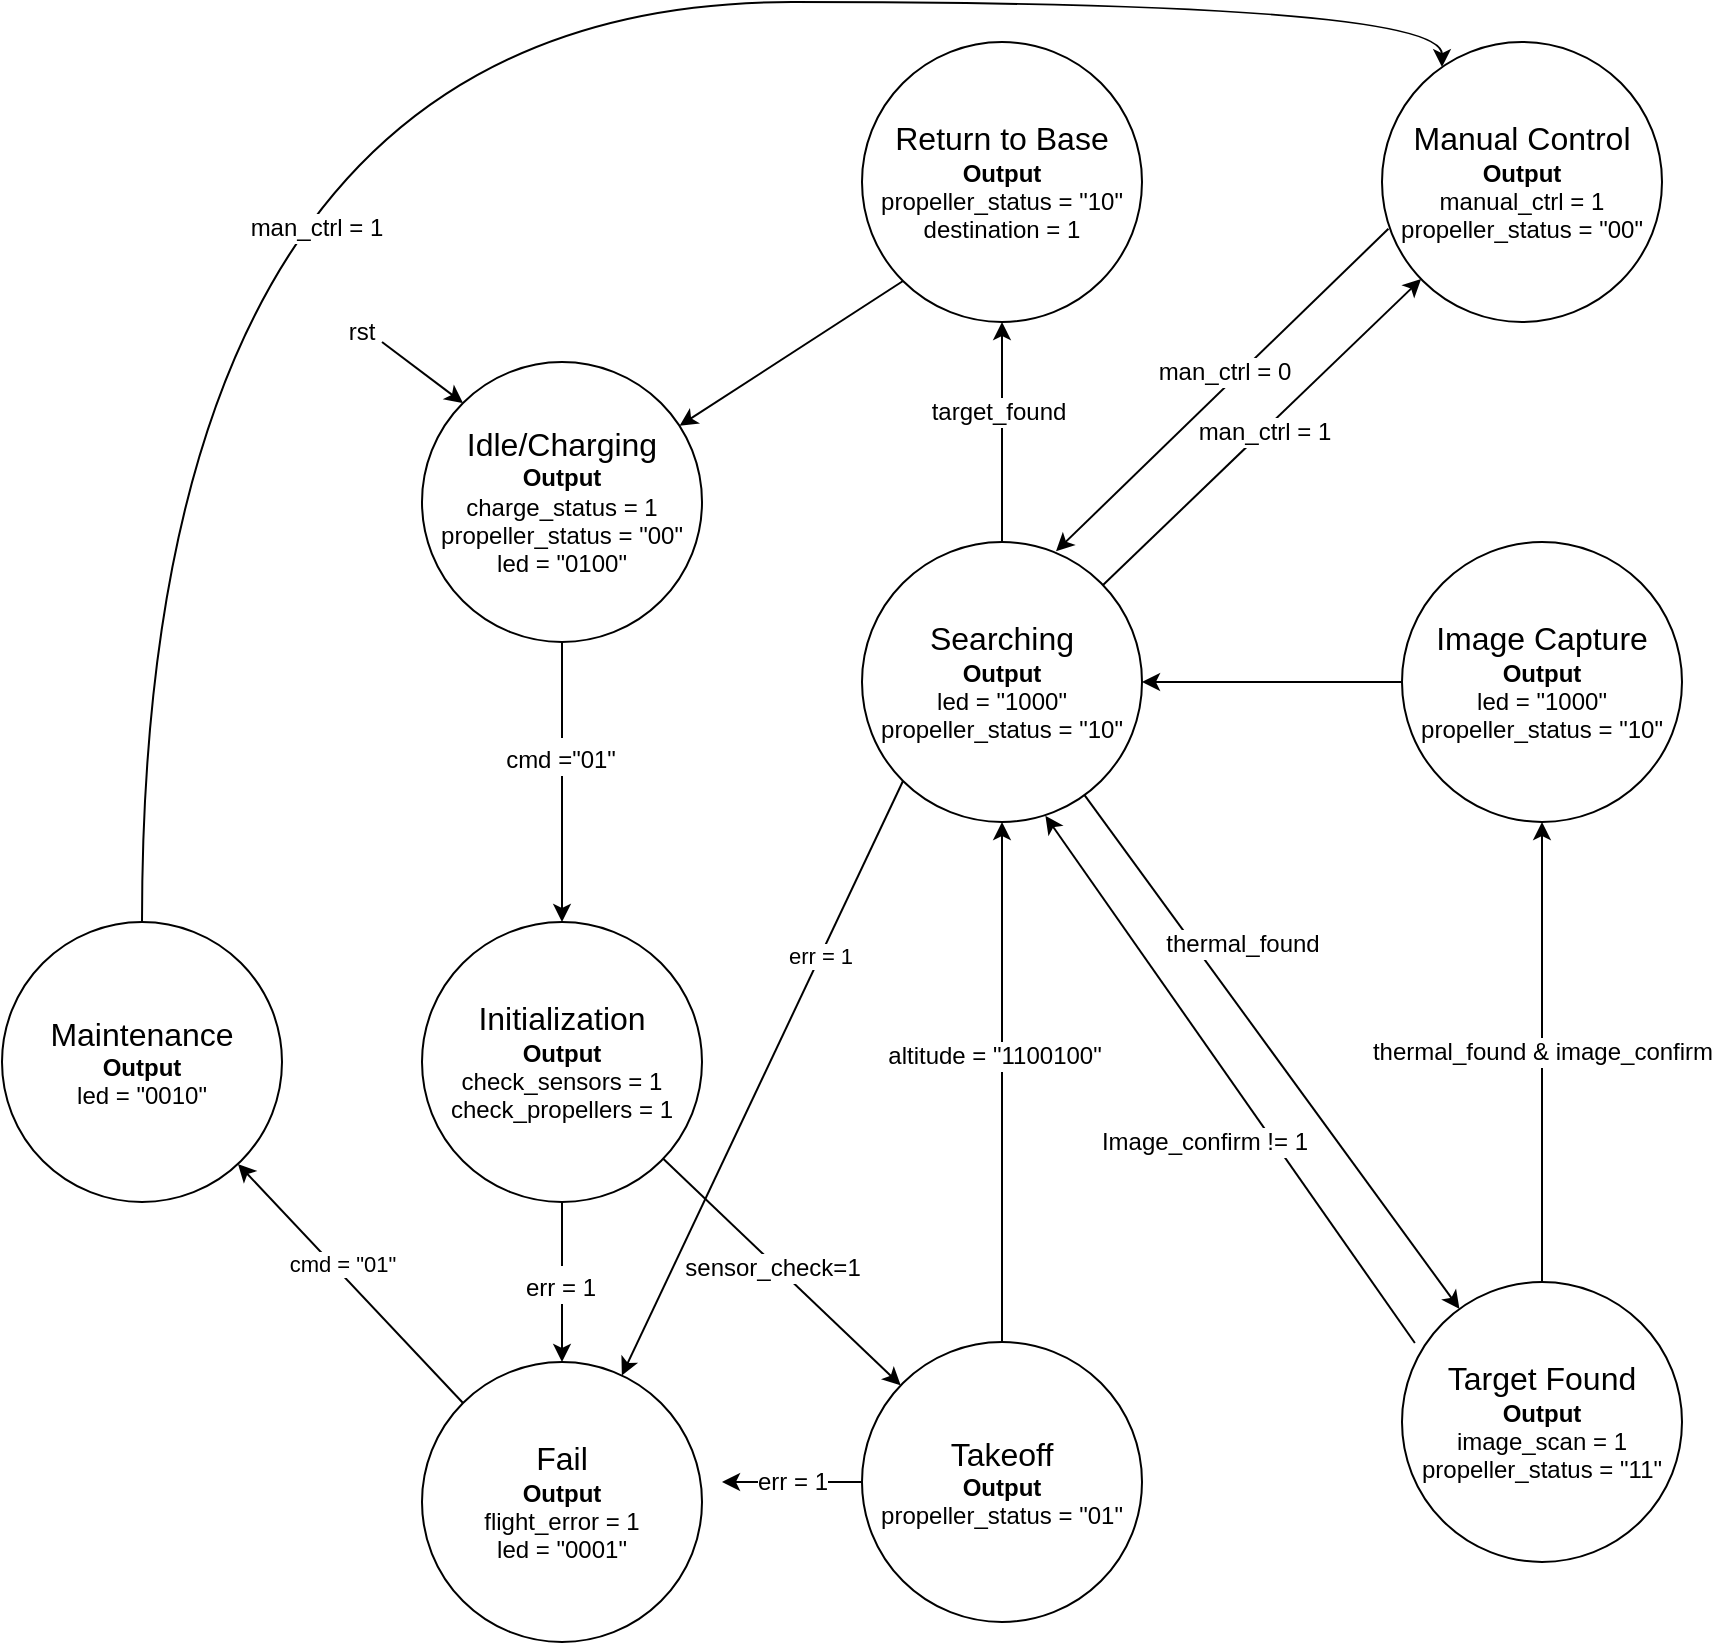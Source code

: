 <mxfile version="22.0.0" type="github">
  <diagram id="N5XDO3s2e_vUeGXbQaSR" name="Page-1">
    <mxGraphModel dx="1312" dy="622" grid="1" gridSize="10" guides="1" tooltips="1" connect="1" arrows="1" fold="1" page="1" pageScale="2" pageWidth="1100" pageHeight="850" math="0" shadow="0">
      <root>
        <mxCell id="0" />
        <mxCell id="1" parent="0" />
        <mxCell id="P16rU-zJjDvv7atZ3NjH-8" style="rounded=0;orthogonalLoop=1;jettySize=auto;html=1;exitX=0.5;exitY=1;exitDx=0;exitDy=0;entryX=0.5;entryY=0;entryDx=0;entryDy=0;fontSize=16;" parent="1" source="P16rU-zJjDvv7atZ3NjH-1" target="P16rU-zJjDvv7atZ3NjH-7" edge="1">
          <mxGeometry relative="1" as="geometry" />
        </mxCell>
        <mxCell id="P16rU-zJjDvv7atZ3NjH-18" value="&lt;font style=&quot;font-size: 12px;&quot;&gt;cmd =&quot;01&quot;&lt;br&gt;&lt;/font&gt;" style="edgeLabel;html=1;align=center;verticalAlign=middle;resizable=0;points=[];fontSize=16;" parent="P16rU-zJjDvv7atZ3NjH-8" vertex="1" connectable="0">
          <mxGeometry x="-0.191" y="-1" relative="1" as="geometry">
            <mxPoint as="offset" />
          </mxGeometry>
        </mxCell>
        <mxCell id="P16rU-zJjDvv7atZ3NjH-1" value="&lt;font style=&quot;font-size: 16px;&quot;&gt;Idle/Charging&lt;br&gt;&lt;/font&gt;&lt;b&gt;Output&lt;/b&gt;&lt;br&gt;charge_status = 1&lt;br&gt;propeller_status = &quot;00&quot;&lt;br&gt;led = &quot;0100&quot;" style="ellipse;whiteSpace=wrap;html=1;aspect=fixed;" parent="1" vertex="1">
          <mxGeometry x="900" y="230" width="140" height="140" as="geometry" />
        </mxCell>
        <mxCell id="P16rU-zJjDvv7atZ3NjH-20" value="" style="edgeStyle=none;rounded=0;orthogonalLoop=1;jettySize=auto;html=1;fontSize=12;" parent="1" source="P16rU-zJjDvv7atZ3NjH-2" target="P16rU-zJjDvv7atZ3NjH-19" edge="1">
          <mxGeometry relative="1" as="geometry" />
        </mxCell>
        <mxCell id="P16rU-zJjDvv7atZ3NjH-21" value="altitude = &quot;1100100&quot;" style="edgeLabel;html=1;align=center;verticalAlign=middle;resizable=0;points=[];fontSize=12;" parent="P16rU-zJjDvv7atZ3NjH-20" vertex="1" connectable="0">
          <mxGeometry x="0.111" y="4" relative="1" as="geometry">
            <mxPoint y="1" as="offset" />
          </mxGeometry>
        </mxCell>
        <mxCell id="P16rU-zJjDvv7atZ3NjH-22" value="err = 1" style="edgeStyle=none;rounded=0;orthogonalLoop=1;jettySize=auto;html=1;fontSize=12;" parent="1" source="P16rU-zJjDvv7atZ3NjH-2" edge="1">
          <mxGeometry relative="1" as="geometry">
            <mxPoint x="1050" y="790" as="targetPoint" />
          </mxGeometry>
        </mxCell>
        <mxCell id="P16rU-zJjDvv7atZ3NjH-2" value="&lt;font size=&quot;3&quot;&gt;Takeoff&lt;/font&gt;&lt;br&gt;&lt;b&gt;Output&lt;/b&gt;&lt;br&gt;propeller_status = &quot;01&quot;" style="ellipse;whiteSpace=wrap;html=1;aspect=fixed;" parent="1" vertex="1">
          <mxGeometry x="1120" y="720" width="140" height="140" as="geometry" />
        </mxCell>
        <mxCell id="P16rU-zJjDvv7atZ3NjH-15" style="edgeStyle=none;rounded=0;orthogonalLoop=1;jettySize=auto;html=1;exitX=0;exitY=0;exitDx=0;exitDy=0;fontSize=16;" parent="1" source="P16rU-zJjDvv7atZ3NjH-5" target="P16rU-zJjDvv7atZ3NjH-14" edge="1">
          <mxGeometry relative="1" as="geometry" />
        </mxCell>
        <mxCell id="lXQwpj55fffRrdL-5vQy-1" value="cmd = &quot;01&quot;" style="edgeLabel;html=1;align=center;verticalAlign=middle;resizable=0;points=[];" vertex="1" connectable="0" parent="P16rU-zJjDvv7atZ3NjH-15">
          <mxGeometry x="0.115" y="-3" relative="1" as="geometry">
            <mxPoint y="-1" as="offset" />
          </mxGeometry>
        </mxCell>
        <mxCell id="P16rU-zJjDvv7atZ3NjH-5" value="&lt;font size=&quot;3&quot;&gt;Fail&lt;/font&gt;&lt;br&gt;&lt;b&gt;Output&lt;/b&gt;&lt;br&gt;flight_error = 1&lt;br&gt;led = &quot;0001&quot;" style="ellipse;whiteSpace=wrap;html=1;aspect=fixed;" parent="1" vertex="1">
          <mxGeometry x="900" y="730" width="140" height="140" as="geometry" />
        </mxCell>
        <mxCell id="P16rU-zJjDvv7atZ3NjH-9" value="" style="rounded=0;orthogonalLoop=1;jettySize=auto;html=1;fontSize=16;" parent="1" source="P16rU-zJjDvv7atZ3NjH-7" target="P16rU-zJjDvv7atZ3NjH-5" edge="1">
          <mxGeometry relative="1" as="geometry" />
        </mxCell>
        <mxCell id="P16rU-zJjDvv7atZ3NjH-10" value="&lt;font style=&quot;font-size: 12px;&quot;&gt;err = 1&lt;/font&gt;" style="edgeLabel;html=1;align=center;verticalAlign=middle;resizable=0;points=[];fontSize=16;" parent="P16rU-zJjDvv7atZ3NjH-9" vertex="1" connectable="0">
          <mxGeometry x="0.022" y="-1" relative="1" as="geometry">
            <mxPoint as="offset" />
          </mxGeometry>
        </mxCell>
        <mxCell id="P16rU-zJjDvv7atZ3NjH-16" style="edgeStyle=none;rounded=0;orthogonalLoop=1;jettySize=auto;html=1;fontSize=16;" parent="1" source="P16rU-zJjDvv7atZ3NjH-7" target="P16rU-zJjDvv7atZ3NjH-2" edge="1">
          <mxGeometry relative="1" as="geometry" />
        </mxCell>
        <mxCell id="P16rU-zJjDvv7atZ3NjH-42" value="sensor_check=1" style="edgeLabel;html=1;align=center;verticalAlign=middle;resizable=0;points=[];fontSize=12;" parent="P16rU-zJjDvv7atZ3NjH-16" vertex="1" connectable="0">
          <mxGeometry x="-0.07" y="-2" relative="1" as="geometry">
            <mxPoint as="offset" />
          </mxGeometry>
        </mxCell>
        <mxCell id="P16rU-zJjDvv7atZ3NjH-7" value="&lt;font size=&quot;3&quot;&gt;Initialization&lt;/font&gt;&lt;br&gt;&lt;b&gt;Output&lt;/b&gt;&lt;br&gt;check_sensors = 1&lt;br&gt;check_propellers = 1" style="ellipse;whiteSpace=wrap;html=1;aspect=fixed;" parent="1" vertex="1">
          <mxGeometry x="900" y="510" width="140" height="140" as="geometry" />
        </mxCell>
        <mxCell id="P16rU-zJjDvv7atZ3NjH-60" style="edgeStyle=orthogonalEdgeStyle;rounded=0;orthogonalLoop=1;jettySize=auto;html=1;fontSize=12;curved=1;" parent="1" source="P16rU-zJjDvv7atZ3NjH-14" target="P16rU-zJjDvv7atZ3NjH-45" edge="1">
          <mxGeometry relative="1" as="geometry">
            <Array as="points">
              <mxPoint x="760" y="50" />
              <mxPoint x="1410" y="50" />
            </Array>
          </mxGeometry>
        </mxCell>
        <mxCell id="P16rU-zJjDvv7atZ3NjH-61" value="man_ctrl = 1" style="edgeLabel;html=1;align=center;verticalAlign=middle;resizable=0;points=[];fontSize=12;" parent="P16rU-zJjDvv7atZ3NjH-60" vertex="1" connectable="0">
          <mxGeometry x="-0.392" y="-87" relative="1" as="geometry">
            <mxPoint as="offset" />
          </mxGeometry>
        </mxCell>
        <mxCell id="P16rU-zJjDvv7atZ3NjH-14" value="&lt;font size=&quot;3&quot;&gt;Maintenance&lt;/font&gt;&lt;br&gt;&lt;b&gt;Output&lt;/b&gt;&lt;br&gt;led = &quot;0010&quot;" style="ellipse;whiteSpace=wrap;html=1;aspect=fixed;" parent="1" vertex="1">
          <mxGeometry x="690" y="510" width="140" height="140" as="geometry" />
        </mxCell>
        <mxCell id="P16rU-zJjDvv7atZ3NjH-24" value="thermal_found &amp;amp; image_confirm" style="edgeStyle=none;rounded=0;orthogonalLoop=1;jettySize=auto;html=1;fontSize=12;exitX=0.5;exitY=0;exitDx=0;exitDy=0;" parent="1" source="P16rU-zJjDvv7atZ3NjH-26" target="P16rU-zJjDvv7atZ3NjH-23" edge="1">
          <mxGeometry relative="1" as="geometry" />
        </mxCell>
        <mxCell id="P16rU-zJjDvv7atZ3NjH-29" style="edgeStyle=none;rounded=0;orthogonalLoop=1;jettySize=auto;html=1;fontSize=12;" parent="1" source="P16rU-zJjDvv7atZ3NjH-19" target="P16rU-zJjDvv7atZ3NjH-26" edge="1">
          <mxGeometry relative="1" as="geometry" />
        </mxCell>
        <mxCell id="P16rU-zJjDvv7atZ3NjH-37" value="thermal_found" style="edgeLabel;html=1;align=center;verticalAlign=middle;resizable=0;points=[];fontSize=12;" parent="P16rU-zJjDvv7atZ3NjH-29" vertex="1" connectable="0">
          <mxGeometry x="-0.019" y="-3" relative="1" as="geometry">
            <mxPoint x="-11" y="-54" as="offset" />
          </mxGeometry>
        </mxCell>
        <mxCell id="P16rU-zJjDvv7atZ3NjH-40" style="edgeStyle=none;rounded=0;orthogonalLoop=1;jettySize=auto;html=1;fontSize=12;exitX=0.5;exitY=0;exitDx=0;exitDy=0;" parent="1" source="P16rU-zJjDvv7atZ3NjH-19" target="P16rU-zJjDvv7atZ3NjH-36" edge="1">
          <mxGeometry relative="1" as="geometry">
            <mxPoint x="1210" y="450" as="sourcePoint" />
          </mxGeometry>
        </mxCell>
        <mxCell id="P16rU-zJjDvv7atZ3NjH-41" value="target_found" style="edgeLabel;html=1;align=center;verticalAlign=middle;resizable=0;points=[];fontSize=12;" parent="P16rU-zJjDvv7atZ3NjH-40" vertex="1" connectable="0">
          <mxGeometry x="0.194" y="2" relative="1" as="geometry">
            <mxPoint as="offset" />
          </mxGeometry>
        </mxCell>
        <mxCell id="P16rU-zJjDvv7atZ3NjH-53" style="edgeStyle=none;rounded=0;orthogonalLoop=1;jettySize=auto;html=1;fontSize=12;" parent="1" source="P16rU-zJjDvv7atZ3NjH-19" target="P16rU-zJjDvv7atZ3NjH-45" edge="1">
          <mxGeometry relative="1" as="geometry" />
        </mxCell>
        <mxCell id="P16rU-zJjDvv7atZ3NjH-55" value="man_ctrl = 1" style="edgeLabel;html=1;align=center;verticalAlign=middle;resizable=0;points=[];fontSize=12;" parent="P16rU-zJjDvv7atZ3NjH-53" vertex="1" connectable="0">
          <mxGeometry x="0.007" relative="1" as="geometry">
            <mxPoint as="offset" />
          </mxGeometry>
        </mxCell>
        <mxCell id="lXQwpj55fffRrdL-5vQy-3" style="rounded=0;orthogonalLoop=1;jettySize=auto;html=1;exitX=0;exitY=1;exitDx=0;exitDy=0;" edge="1" parent="1" source="P16rU-zJjDvv7atZ3NjH-19" target="P16rU-zJjDvv7atZ3NjH-5">
          <mxGeometry relative="1" as="geometry" />
        </mxCell>
        <mxCell id="lXQwpj55fffRrdL-5vQy-4" value="err = 1" style="edgeLabel;html=1;align=center;verticalAlign=middle;resizable=0;points=[];" vertex="1" connectable="0" parent="lXQwpj55fffRrdL-5vQy-3">
          <mxGeometry x="-0.413" y="-1" relative="1" as="geometry">
            <mxPoint as="offset" />
          </mxGeometry>
        </mxCell>
        <mxCell id="P16rU-zJjDvv7atZ3NjH-19" value="&lt;font size=&quot;3&quot;&gt;Searching&lt;/font&gt;&lt;br&gt;&lt;b&gt;Output&lt;/b&gt;&lt;br&gt;led = &quot;1000&quot;&lt;br&gt;propeller_status = &quot;10&quot;&lt;br&gt;" style="ellipse;whiteSpace=wrap;html=1;aspect=fixed;" parent="1" vertex="1">
          <mxGeometry x="1120" y="320" width="140" height="140" as="geometry" />
        </mxCell>
        <mxCell id="P16rU-zJjDvv7atZ3NjH-34" style="edgeStyle=none;rounded=0;orthogonalLoop=1;jettySize=auto;html=1;entryX=1;entryY=0.5;entryDx=0;entryDy=0;fontSize=12;" parent="1" source="P16rU-zJjDvv7atZ3NjH-23" target="P16rU-zJjDvv7atZ3NjH-19" edge="1">
          <mxGeometry relative="1" as="geometry" />
        </mxCell>
        <mxCell id="P16rU-zJjDvv7atZ3NjH-23" value="&lt;font size=&quot;3&quot;&gt;Image Capture&lt;/font&gt;&lt;br&gt;&lt;b&gt;Output&lt;/b&gt;&lt;br&gt;led = &quot;1000&quot;&lt;br&gt;propeller_status = &quot;10&quot;" style="ellipse;whiteSpace=wrap;html=1;aspect=fixed;" parent="1" vertex="1">
          <mxGeometry x="1390" y="320" width="140" height="140" as="geometry" />
        </mxCell>
        <mxCell id="P16rU-zJjDvv7atZ3NjH-38" style="edgeStyle=none;rounded=0;orthogonalLoop=1;jettySize=auto;html=1;exitX=0.046;exitY=0.218;exitDx=0;exitDy=0;fontSize=12;entryX=0.655;entryY=0.978;entryDx=0;entryDy=0;entryPerimeter=0;exitPerimeter=0;" parent="1" source="P16rU-zJjDvv7atZ3NjH-26" target="P16rU-zJjDvv7atZ3NjH-19" edge="1">
          <mxGeometry relative="1" as="geometry" />
        </mxCell>
        <mxCell id="P16rU-zJjDvv7atZ3NjH-39" value="Image_confirm != 1" style="edgeLabel;html=1;align=center;verticalAlign=middle;resizable=0;points=[];fontSize=12;" parent="P16rU-zJjDvv7atZ3NjH-38" vertex="1" connectable="0">
          <mxGeometry x="-0.199" relative="1" as="geometry">
            <mxPoint x="-32" y="5" as="offset" />
          </mxGeometry>
        </mxCell>
        <mxCell id="P16rU-zJjDvv7atZ3NjH-26" value="&lt;font size=&quot;3&quot;&gt;Target Found&lt;br&gt;&lt;/font&gt;&lt;b&gt;Output&lt;/b&gt;&lt;br&gt;image_scan = 1&lt;br&gt;propeller_status = &quot;11&quot;" style="ellipse;whiteSpace=wrap;html=1;aspect=fixed;" parent="1" vertex="1">
          <mxGeometry x="1390" y="690" width="140" height="140" as="geometry" />
        </mxCell>
        <mxCell id="P16rU-zJjDvv7atZ3NjH-43" style="edgeStyle=none;rounded=0;orthogonalLoop=1;jettySize=auto;html=1;exitX=0;exitY=1;exitDx=0;exitDy=0;fontSize=12;" parent="1" source="P16rU-zJjDvv7atZ3NjH-36" target="P16rU-zJjDvv7atZ3NjH-1" edge="1">
          <mxGeometry relative="1" as="geometry" />
        </mxCell>
        <mxCell id="P16rU-zJjDvv7atZ3NjH-36" value="&lt;font size=&quot;3&quot;&gt;Return to Base&lt;br&gt;&lt;/font&gt;&lt;b&gt;Output&lt;/b&gt;&lt;br&gt;propeller_status = &quot;10&quot;&lt;br&gt;destination = 1" style="ellipse;whiteSpace=wrap;html=1;aspect=fixed;" parent="1" vertex="1">
          <mxGeometry x="1120" y="70" width="140" height="140" as="geometry" />
        </mxCell>
        <mxCell id="P16rU-zJjDvv7atZ3NjH-50" value="" style="edgeStyle=none;rounded=0;orthogonalLoop=1;jettySize=auto;html=1;fontSize=12;exitX=0.023;exitY=0.667;exitDx=0;exitDy=0;exitPerimeter=0;entryX=0.693;entryY=0.033;entryDx=0;entryDy=0;entryPerimeter=0;" parent="1" source="P16rU-zJjDvv7atZ3NjH-45" target="P16rU-zJjDvv7atZ3NjH-19" edge="1">
          <mxGeometry relative="1" as="geometry" />
        </mxCell>
        <mxCell id="P16rU-zJjDvv7atZ3NjH-54" value="man_ctrl = 0" style="edgeLabel;html=1;align=center;verticalAlign=middle;resizable=0;points=[];fontSize=12;" parent="P16rU-zJjDvv7atZ3NjH-50" vertex="1" connectable="0">
          <mxGeometry x="-0.068" y="-5" relative="1" as="geometry">
            <mxPoint x="-1" as="offset" />
          </mxGeometry>
        </mxCell>
        <mxCell id="P16rU-zJjDvv7atZ3NjH-45" value="&lt;font size=&quot;3&quot;&gt;Manual Control&lt;br&gt;&lt;/font&gt;&lt;b&gt;Output&lt;/b&gt;&lt;br&gt;manual_ctrl = 1&lt;br&gt;propeller_status = &quot;00&quot;" style="ellipse;whiteSpace=wrap;html=1;aspect=fixed;" parent="1" vertex="1">
          <mxGeometry x="1380" y="70" width="140" height="140" as="geometry" />
        </mxCell>
        <mxCell id="P16rU-zJjDvv7atZ3NjH-58" value="" style="endArrow=classic;html=1;rounded=0;fontSize=12;entryX=0;entryY=0;entryDx=0;entryDy=0;" parent="1" target="P16rU-zJjDvv7atZ3NjH-1" edge="1">
          <mxGeometry width="50" height="50" relative="1" as="geometry">
            <mxPoint x="880" y="220" as="sourcePoint" />
            <mxPoint x="840" y="260" as="targetPoint" />
          </mxGeometry>
        </mxCell>
        <mxCell id="P16rU-zJjDvv7atZ3NjH-59" value="rst&lt;br&gt;" style="text;html=1;strokeColor=none;fillColor=none;align=center;verticalAlign=middle;whiteSpace=wrap;rounded=0;fontSize=12;" parent="1" vertex="1">
          <mxGeometry x="840" y="200" width="60" height="30" as="geometry" />
        </mxCell>
      </root>
    </mxGraphModel>
  </diagram>
</mxfile>
